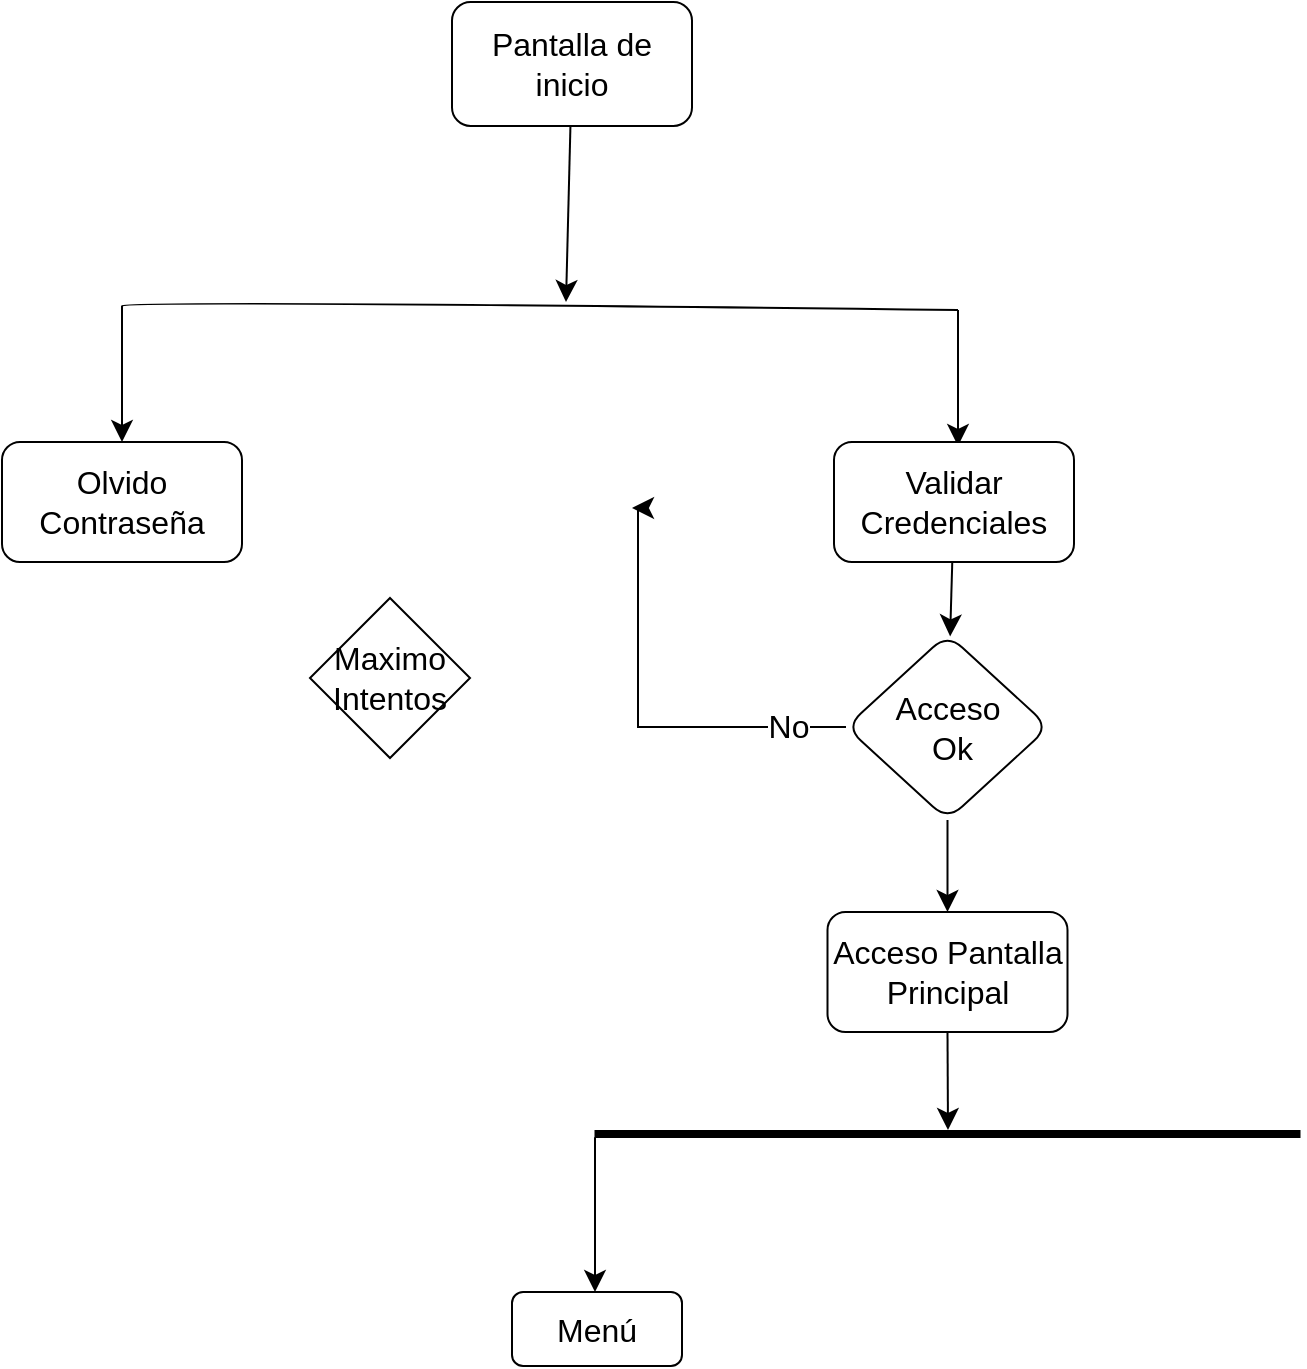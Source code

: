 <mxfile version="22.1.11" type="github">
  <diagram name="Página-1" id="-Z899ppzK91JzcZMiFBD">
    <mxGraphModel dx="1077" dy="374" grid="0" gridSize="10" guides="1" tooltips="1" connect="1" arrows="1" fold="1" page="0" pageScale="1" pageWidth="827" pageHeight="1169" math="0" shadow="0">
      <root>
        <mxCell id="0" />
        <mxCell id="1" parent="0" />
        <mxCell id="AQ75htdKIllGZNXou6JG-8" style="edgeStyle=none;curved=1;rounded=0;orthogonalLoop=1;jettySize=auto;html=1;fontSize=12;startSize=8;endSize=8;" edge="1" parent="1" source="AQ75htdKIllGZNXou6JG-1">
          <mxGeometry relative="1" as="geometry">
            <mxPoint x="164" y="301" as="targetPoint" />
          </mxGeometry>
        </mxCell>
        <mxCell id="AQ75htdKIllGZNXou6JG-1" value="Pantalla de inicio" style="rounded=1;whiteSpace=wrap;html=1;fontSize=16;" vertex="1" parent="1">
          <mxGeometry x="107" y="151" width="120" height="62" as="geometry" />
        </mxCell>
        <mxCell id="AQ75htdKIllGZNXou6JG-7" value="" style="endArrow=none;html=1;rounded=0;fontSize=12;startSize=8;endSize=8;curved=1;" edge="1" parent="1">
          <mxGeometry width="50" height="50" relative="1" as="geometry">
            <mxPoint x="-58" y="303" as="sourcePoint" />
            <mxPoint x="360" y="305" as="targetPoint" />
            <Array as="points">
              <mxPoint x="-57" y="300" />
            </Array>
          </mxGeometry>
        </mxCell>
        <mxCell id="AQ75htdKIllGZNXou6JG-10" value="" style="endArrow=classic;html=1;rounded=0;fontSize=12;startSize=8;endSize=8;curved=1;" edge="1" parent="1">
          <mxGeometry width="50" height="50" relative="1" as="geometry">
            <mxPoint x="-58" y="303" as="sourcePoint" />
            <mxPoint x="-58" y="371" as="targetPoint" />
          </mxGeometry>
        </mxCell>
        <mxCell id="AQ75htdKIllGZNXou6JG-11" value="" style="endArrow=classic;html=1;rounded=0;fontSize=12;startSize=8;endSize=8;curved=1;" edge="1" parent="1">
          <mxGeometry width="50" height="50" relative="1" as="geometry">
            <mxPoint x="360" y="305" as="sourcePoint" />
            <mxPoint x="360" y="373" as="targetPoint" />
          </mxGeometry>
        </mxCell>
        <mxCell id="AQ75htdKIllGZNXou6JG-12" value="Olvido Contraseña" style="rounded=1;whiteSpace=wrap;html=1;fontSize=16;" vertex="1" parent="1">
          <mxGeometry x="-118" y="371" width="120" height="60" as="geometry" />
        </mxCell>
        <mxCell id="AQ75htdKIllGZNXou6JG-15" value="" style="edgeStyle=none;curved=1;rounded=0;orthogonalLoop=1;jettySize=auto;html=1;fontSize=12;startSize=8;endSize=8;" edge="1" parent="1" source="AQ75htdKIllGZNXou6JG-13" target="AQ75htdKIllGZNXou6JG-14">
          <mxGeometry relative="1" as="geometry" />
        </mxCell>
        <mxCell id="AQ75htdKIllGZNXou6JG-13" value="Validar Credenciales" style="rounded=1;whiteSpace=wrap;html=1;fontSize=16;" vertex="1" parent="1">
          <mxGeometry x="298" y="371" width="120" height="60" as="geometry" />
        </mxCell>
        <mxCell id="AQ75htdKIllGZNXou6JG-19" value="" style="edgeStyle=none;curved=1;rounded=0;orthogonalLoop=1;jettySize=auto;html=1;fontSize=12;startSize=8;endSize=8;" edge="1" parent="1" source="AQ75htdKIllGZNXou6JG-14" target="AQ75htdKIllGZNXou6JG-18">
          <mxGeometry relative="1" as="geometry" />
        </mxCell>
        <mxCell id="AQ75htdKIllGZNXou6JG-14" value="Acceso&lt;br&gt;&amp;nbsp;Ok" style="rhombus;whiteSpace=wrap;html=1;fontSize=16;rounded=1;" vertex="1" parent="1">
          <mxGeometry x="304" y="467" width="101.5" height="93" as="geometry" />
        </mxCell>
        <mxCell id="AQ75htdKIllGZNXou6JG-16" value="" style="edgeStyle=elbowEdgeStyle;elbow=horizontal;endArrow=classic;html=1;curved=0;rounded=0;endSize=8;startSize=8;fontSize=12;" edge="1" parent="1" source="AQ75htdKIllGZNXou6JG-14">
          <mxGeometry width="50" height="50" relative="1" as="geometry">
            <mxPoint x="100" y="485" as="sourcePoint" />
            <mxPoint x="197" y="404" as="targetPoint" />
            <Array as="points">
              <mxPoint x="200" y="442" />
            </Array>
          </mxGeometry>
        </mxCell>
        <mxCell id="AQ75htdKIllGZNXou6JG-17" value="No" style="edgeLabel;html=1;align=center;verticalAlign=middle;resizable=0;points=[];fontSize=16;" vertex="1" connectable="0" parent="AQ75htdKIllGZNXou6JG-16">
          <mxGeometry x="-0.717" y="-1" relative="1" as="geometry">
            <mxPoint x="1" as="offset" />
          </mxGeometry>
        </mxCell>
        <mxCell id="AQ75htdKIllGZNXou6JG-30" value="" style="edgeStyle=none;curved=1;rounded=0;orthogonalLoop=1;jettySize=auto;html=1;fontSize=12;startSize=8;endSize=8;entryX=0.5;entryY=0;entryDx=0;entryDy=0;" edge="1" parent="1">
          <mxGeometry relative="1" as="geometry">
            <mxPoint x="178.5" y="718.6" as="sourcePoint" />
            <mxPoint x="178.5" y="796" as="targetPoint" />
          </mxGeometry>
        </mxCell>
        <mxCell id="AQ75htdKIllGZNXou6JG-18" value="Acceso Pantalla Principal" style="whiteSpace=wrap;html=1;fontSize=16;rounded=1;" vertex="1" parent="1">
          <mxGeometry x="294.75" y="606" width="120" height="60" as="geometry" />
        </mxCell>
        <mxCell id="AQ75htdKIllGZNXou6JG-23" value="" style="line;strokeWidth=4;html=1;perimeter=backbonePerimeter;points=[];outlineConnect=0;fontSize=16;" vertex="1" parent="1">
          <mxGeometry x="178.25" y="712" width="353" height="10" as="geometry" />
        </mxCell>
        <mxCell id="AQ75htdKIllGZNXou6JG-24" value="" style="edgeStyle=elbowEdgeStyle;elbow=horizontal;endArrow=classic;html=1;curved=0;rounded=0;endSize=8;startSize=8;fontSize=12;exitX=0.5;exitY=1;exitDx=0;exitDy=0;" edge="1" parent="1" source="AQ75htdKIllGZNXou6JG-18" target="AQ75htdKIllGZNXou6JG-23">
          <mxGeometry width="50" height="50" relative="1" as="geometry">
            <mxPoint x="173" y="704" as="sourcePoint" />
            <mxPoint x="355" y="707" as="targetPoint" />
          </mxGeometry>
        </mxCell>
        <mxCell id="AQ75htdKIllGZNXou6JG-29" value="Menú" style="whiteSpace=wrap;html=1;fontSize=16;rounded=1;" vertex="1" parent="1">
          <mxGeometry x="137" y="796" width="85" height="37" as="geometry" />
        </mxCell>
        <mxCell id="AQ75htdKIllGZNXou6JG-31" value="Maximo Intentos" style="rhombus;whiteSpace=wrap;html=1;fontSize=16;" vertex="1" parent="1">
          <mxGeometry x="36" y="449" width="80" height="80" as="geometry" />
        </mxCell>
      </root>
    </mxGraphModel>
  </diagram>
</mxfile>
